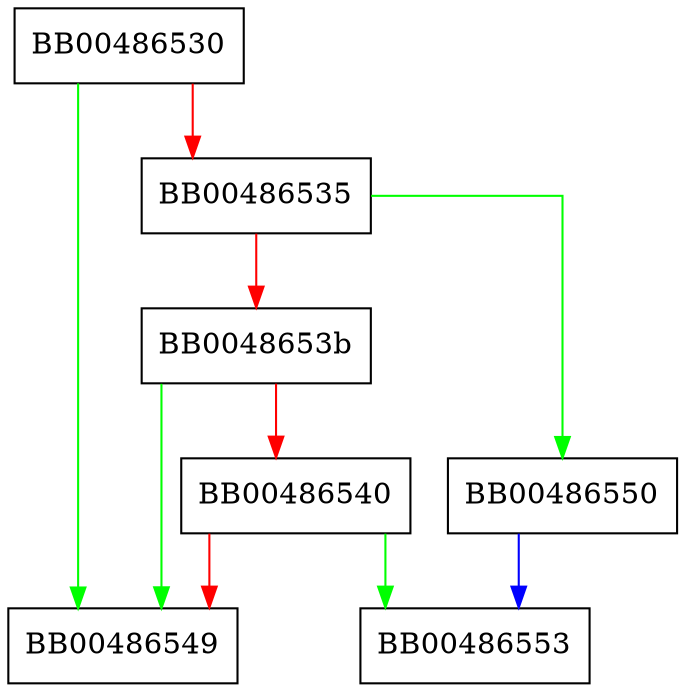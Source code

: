 digraph ssl_async_wait_ctx_cb {
  node [shape="box"];
  graph [splines=ortho];
  BB00486530 -> BB00486549 [color="green"];
  BB00486530 -> BB00486535 [color="red"];
  BB00486535 -> BB00486550 [color="green"];
  BB00486535 -> BB0048653b [color="red"];
  BB0048653b -> BB00486549 [color="green"];
  BB0048653b -> BB00486540 [color="red"];
  BB00486540 -> BB00486553 [color="green"];
  BB00486540 -> BB00486549 [color="red"];
  BB00486550 -> BB00486553 [color="blue"];
}